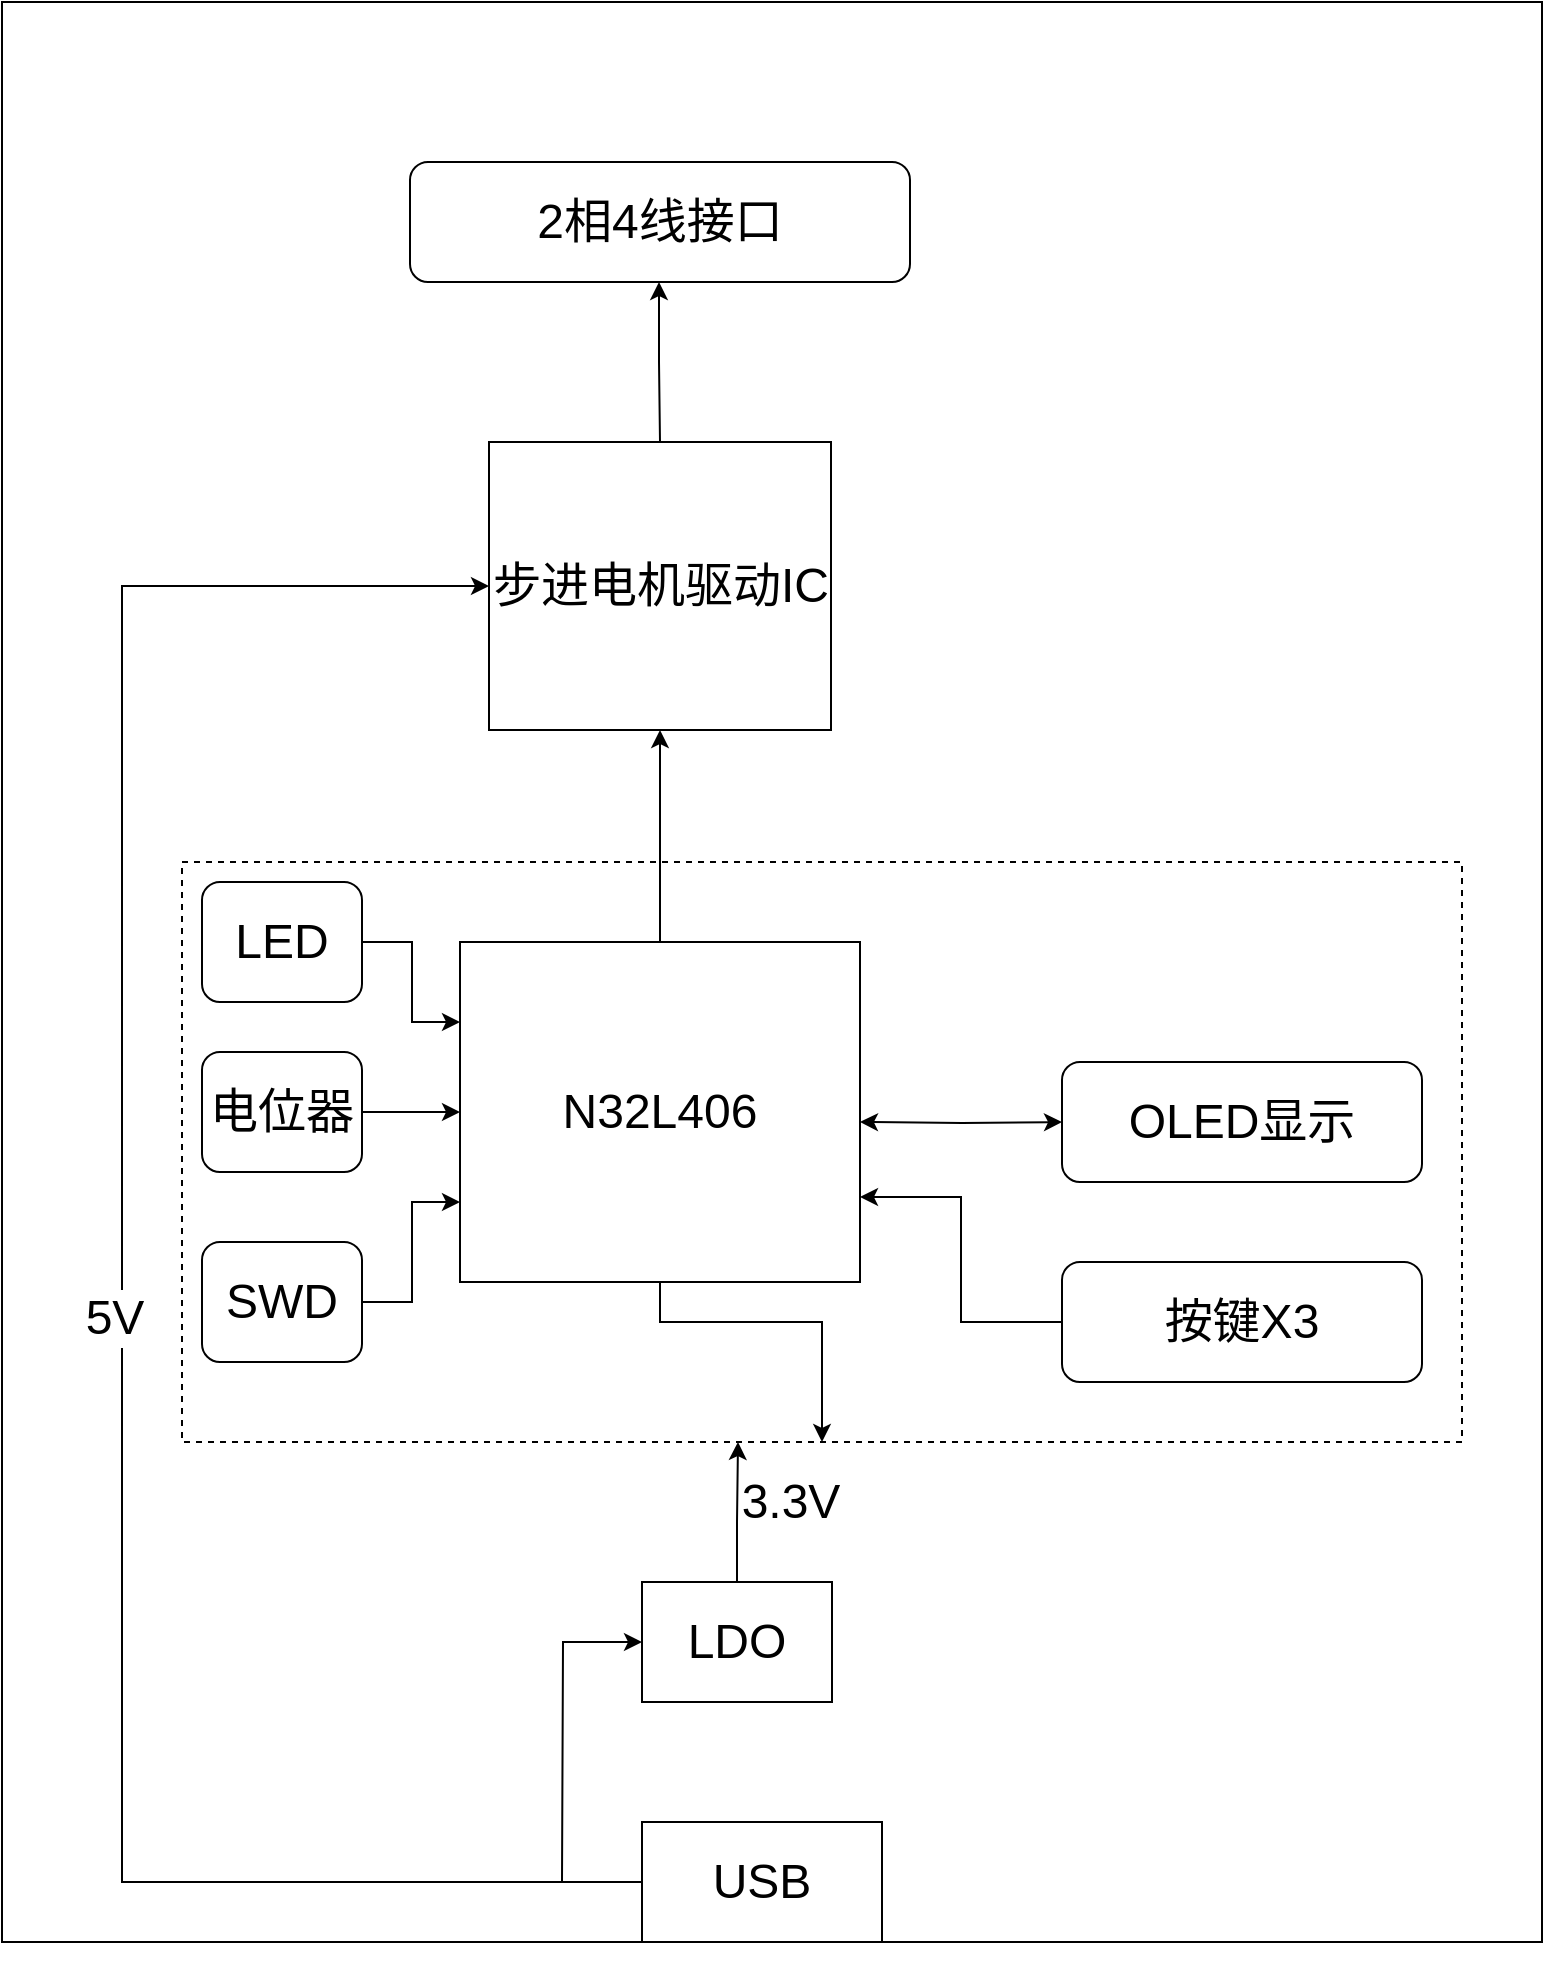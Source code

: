 <mxfile version="14.5.7" type="github">
  <diagram id="0GZUdj3JqTnzrkl8fCgO" name="Page-1">
    <mxGraphModel dx="1221" dy="682" grid="1" gridSize="10" guides="1" tooltips="1" connect="1" arrows="1" fold="1" page="1" pageScale="1" pageWidth="827" pageHeight="1169" math="0" shadow="0">
      <root>
        <mxCell id="0" />
        <mxCell id="1" parent="0" />
        <mxCell id="p2l2JOIQV3Yki0eWCkU6-1" value="" style="rounded=0;whiteSpace=wrap;html=1;" vertex="1" parent="1">
          <mxGeometry x="20" y="160" width="770" height="970" as="geometry" />
        </mxCell>
        <mxCell id="p2l2JOIQV3Yki0eWCkU6-2" value="" style="rounded=0;whiteSpace=wrap;html=1;fontSize=24;shadow=0;sketch=0;glass=0;dashed=1;" vertex="1" parent="1">
          <mxGeometry x="110" y="590" width="640" height="290" as="geometry" />
        </mxCell>
        <mxCell id="p2l2JOIQV3Yki0eWCkU6-3" style="edgeStyle=none;rounded=0;orthogonalLoop=1;jettySize=auto;html=1;" edge="1" parent="1" source="p2l2JOIQV3Yki0eWCkU6-5" target="p2l2JOIQV3Yki0eWCkU6-1">
          <mxGeometry relative="1" as="geometry" />
        </mxCell>
        <mxCell id="p2l2JOIQV3Yki0eWCkU6-4" style="edgeStyle=orthogonalEdgeStyle;rounded=0;orthogonalLoop=1;jettySize=auto;html=1;startArrow=none;startFill=0;endArrow=classic;endFill=1;fontSize=24;" edge="1" parent="1" source="p2l2JOIQV3Yki0eWCkU6-5" target="p2l2JOIQV3Yki0eWCkU6-14">
          <mxGeometry relative="1" as="geometry">
            <mxPoint x="170" y="1010" as="targetPoint" />
            <Array as="points">
              <mxPoint x="80" y="1100" />
              <mxPoint x="80" y="452" />
            </Array>
          </mxGeometry>
        </mxCell>
        <mxCell id="p2l2JOIQV3Yki0eWCkU6-37" value="5V" style="edgeLabel;html=1;align=center;verticalAlign=middle;resizable=0;points=[];fontSize=24;" vertex="1" connectable="0" parent="p2l2JOIQV3Yki0eWCkU6-4">
          <mxGeometry x="-0.007" y="4" relative="1" as="geometry">
            <mxPoint as="offset" />
          </mxGeometry>
        </mxCell>
        <mxCell id="p2l2JOIQV3Yki0eWCkU6-5" value="&lt;font style=&quot;font-size: 24px&quot;&gt;USB&lt;/font&gt;" style="rounded=0;whiteSpace=wrap;html=1;" vertex="1" parent="1">
          <mxGeometry x="340" y="1070" width="120" height="60" as="geometry" />
        </mxCell>
        <mxCell id="p2l2JOIQV3Yki0eWCkU6-9" style="edgeStyle=orthogonalEdgeStyle;rounded=0;orthogonalLoop=1;jettySize=auto;html=1;startArrow=classic;startFill=1;" edge="1" parent="1" target="p2l2JOIQV3Yki0eWCkU6-15">
          <mxGeometry relative="1" as="geometry">
            <mxPoint x="449" y="720" as="sourcePoint" />
          </mxGeometry>
        </mxCell>
        <mxCell id="p2l2JOIQV3Yki0eWCkU6-14" value="&lt;font style=&quot;font-size: 24px&quot;&gt;步进电机驱动IC&lt;/font&gt;" style="rounded=0;whiteSpace=wrap;html=1;" vertex="1" parent="1">
          <mxGeometry x="263.5" y="380" width="171" height="144" as="geometry" />
        </mxCell>
        <mxCell id="p2l2JOIQV3Yki0eWCkU6-15" value="&lt;font style=&quot;font-size: 24px&quot;&gt;OLED显示&lt;/font&gt;" style="rounded=1;whiteSpace=wrap;html=1;" vertex="1" parent="1">
          <mxGeometry x="550" y="690" width="180" height="60" as="geometry" />
        </mxCell>
        <mxCell id="p2l2JOIQV3Yki0eWCkU6-18" style="edgeStyle=orthogonalEdgeStyle;rounded=0;orthogonalLoop=1;jettySize=auto;html=1;startArrow=classic;startFill=1;fontSize=24;endArrow=none;endFill=0;exitX=0.498;exitY=1;exitDx=0;exitDy=0;exitPerimeter=0;entryX=0.5;entryY=0;entryDx=0;entryDy=0;" edge="1" parent="1" source="p2l2JOIQV3Yki0eWCkU6-22" target="p2l2JOIQV3Yki0eWCkU6-14">
          <mxGeometry relative="1" as="geometry">
            <mxPoint x="364.58" y="280" as="sourcePoint" />
            <mxPoint x="364.58" y="413" as="targetPoint" />
            <Array as="points" />
          </mxGeometry>
        </mxCell>
        <mxCell id="p2l2JOIQV3Yki0eWCkU6-22" value="&lt;font style=&quot;font-size: 24px&quot;&gt;2相4线接口&lt;/font&gt;" style="rounded=1;whiteSpace=wrap;html=1;" vertex="1" parent="1">
          <mxGeometry x="224" y="240" width="250" height="60" as="geometry" />
        </mxCell>
        <mxCell id="p2l2JOIQV3Yki0eWCkU6-36" style="edgeStyle=orthogonalEdgeStyle;rounded=0;orthogonalLoop=1;jettySize=auto;html=1;entryX=0.5;entryY=1;entryDx=0;entryDy=0;startArrow=none;startFill=0;" edge="1" parent="1" source="p2l2JOIQV3Yki0eWCkU6-25" target="p2l2JOIQV3Yki0eWCkU6-14">
          <mxGeometry relative="1" as="geometry" />
        </mxCell>
        <mxCell id="p2l2JOIQV3Yki0eWCkU6-46" style="edgeStyle=orthogonalEdgeStyle;rounded=0;orthogonalLoop=1;jettySize=auto;html=1;startArrow=none;startFill=0;fontSize=24;" edge="1" parent="1" source="p2l2JOIQV3Yki0eWCkU6-25" target="p2l2JOIQV3Yki0eWCkU6-2">
          <mxGeometry relative="1" as="geometry" />
        </mxCell>
        <mxCell id="p2l2JOIQV3Yki0eWCkU6-25" value="&lt;span style=&quot;font-size: 24px&quot;&gt;N32L406&lt;/span&gt;" style="rounded=0;whiteSpace=wrap;html=1;" vertex="1" parent="1">
          <mxGeometry x="249" y="630" width="200" height="170" as="geometry" />
        </mxCell>
        <mxCell id="p2l2JOIQV3Yki0eWCkU6-29" style="edgeStyle=orthogonalEdgeStyle;rounded=0;orthogonalLoop=1;jettySize=auto;html=1;startArrow=classic;startFill=1;endArrow=none;endFill=0;fontSize=24;" edge="1" parent="1" source="p2l2JOIQV3Yki0eWCkU6-32">
          <mxGeometry relative="1" as="geometry">
            <mxPoint x="300" y="1100" as="targetPoint" />
          </mxGeometry>
        </mxCell>
        <mxCell id="p2l2JOIQV3Yki0eWCkU6-30" value="" style="edgeStyle=orthogonalEdgeStyle;rounded=0;orthogonalLoop=1;jettySize=auto;html=1;startArrow=none;startFill=0;endArrow=classic;endFill=1;fontSize=24;" edge="1" parent="1" source="p2l2JOIQV3Yki0eWCkU6-32" target="p2l2JOIQV3Yki0eWCkU6-2">
          <mxGeometry relative="1" as="geometry">
            <Array as="points">
              <mxPoint x="388" y="920" />
              <mxPoint x="388" y="920" />
            </Array>
          </mxGeometry>
        </mxCell>
        <mxCell id="p2l2JOIQV3Yki0eWCkU6-31" value="3.3V" style="edgeLabel;html=1;align=center;verticalAlign=middle;resizable=0;points=[];fontSize=24;" vertex="1" connectable="0" parent="p2l2JOIQV3Yki0eWCkU6-30">
          <mxGeometry x="-0.265" relative="1" as="geometry">
            <mxPoint x="26.48" y="-14.48" as="offset" />
          </mxGeometry>
        </mxCell>
        <mxCell id="p2l2JOIQV3Yki0eWCkU6-32" value="LDO" style="rounded=0;whiteSpace=wrap;html=1;fontSize=24;" vertex="1" parent="1">
          <mxGeometry x="340" y="950" width="95" height="60" as="geometry" />
        </mxCell>
        <mxCell id="p2l2JOIQV3Yki0eWCkU6-41" style="edgeStyle=orthogonalEdgeStyle;rounded=0;orthogonalLoop=1;jettySize=auto;html=1;entryX=1;entryY=0.75;entryDx=0;entryDy=0;startArrow=none;startFill=0;fontSize=24;" edge="1" parent="1" source="p2l2JOIQV3Yki0eWCkU6-38" target="p2l2JOIQV3Yki0eWCkU6-25">
          <mxGeometry relative="1" as="geometry" />
        </mxCell>
        <mxCell id="p2l2JOIQV3Yki0eWCkU6-38" value="&lt;span style=&quot;font-size: 24px&quot;&gt;按键X3&lt;/span&gt;" style="rounded=1;whiteSpace=wrap;html=1;" vertex="1" parent="1">
          <mxGeometry x="550" y="790" width="180" height="60" as="geometry" />
        </mxCell>
        <mxCell id="p2l2JOIQV3Yki0eWCkU6-40" value="" style="edgeStyle=orthogonalEdgeStyle;rounded=0;orthogonalLoop=1;jettySize=auto;html=1;startArrow=none;startFill=0;fontSize=24;" edge="1" parent="1" source="p2l2JOIQV3Yki0eWCkU6-39" target="p2l2JOIQV3Yki0eWCkU6-25">
          <mxGeometry relative="1" as="geometry" />
        </mxCell>
        <mxCell id="p2l2JOIQV3Yki0eWCkU6-39" value="&lt;span style=&quot;font-size: 24px&quot;&gt;电位器&lt;/span&gt;" style="rounded=1;whiteSpace=wrap;html=1;" vertex="1" parent="1">
          <mxGeometry x="120" y="685" width="80" height="60" as="geometry" />
        </mxCell>
        <mxCell id="p2l2JOIQV3Yki0eWCkU6-43" value="" style="edgeStyle=orthogonalEdgeStyle;rounded=0;orthogonalLoop=1;jettySize=auto;html=1;startArrow=none;startFill=0;fontSize=24;" edge="1" parent="1" source="p2l2JOIQV3Yki0eWCkU6-42" target="p2l2JOIQV3Yki0eWCkU6-25">
          <mxGeometry relative="1" as="geometry">
            <Array as="points">
              <mxPoint x="225" y="810" />
              <mxPoint x="225" y="760" />
            </Array>
          </mxGeometry>
        </mxCell>
        <mxCell id="p2l2JOIQV3Yki0eWCkU6-42" value="&lt;span style=&quot;font-size: 24px&quot;&gt;SWD&lt;/span&gt;" style="rounded=1;whiteSpace=wrap;html=1;" vertex="1" parent="1">
          <mxGeometry x="120" y="780" width="80" height="60" as="geometry" />
        </mxCell>
        <mxCell id="p2l2JOIQV3Yki0eWCkU6-45" value="" style="edgeStyle=orthogonalEdgeStyle;rounded=0;orthogonalLoop=1;jettySize=auto;html=1;startArrow=none;startFill=0;fontSize=24;" edge="1" parent="1" source="p2l2JOIQV3Yki0eWCkU6-44" target="p2l2JOIQV3Yki0eWCkU6-25">
          <mxGeometry relative="1" as="geometry">
            <Array as="points">
              <mxPoint x="225" y="630" />
              <mxPoint x="225" y="670" />
            </Array>
          </mxGeometry>
        </mxCell>
        <mxCell id="p2l2JOIQV3Yki0eWCkU6-44" value="&lt;span style=&quot;font-size: 24px&quot;&gt;LED&lt;/span&gt;" style="rounded=1;whiteSpace=wrap;html=1;" vertex="1" parent="1">
          <mxGeometry x="120" y="600" width="80" height="60" as="geometry" />
        </mxCell>
      </root>
    </mxGraphModel>
  </diagram>
</mxfile>
